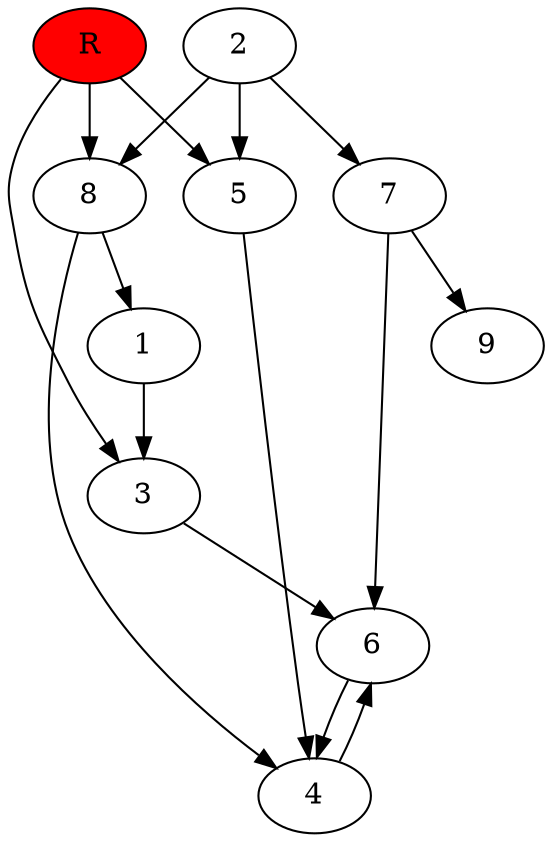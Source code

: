 digraph prb36303 {
	1
	2
	3
	4
	5
	6
	7
	8
	R [fillcolor="#ff0000" style=filled]
	1 -> 3
	2 -> 5
	2 -> 7
	2 -> 8
	3 -> 6
	4 -> 6
	5 -> 4
	6 -> 4
	7 -> 6
	7 -> 9
	8 -> 1
	8 -> 4
	R -> 3
	R -> 5
	R -> 8
}
